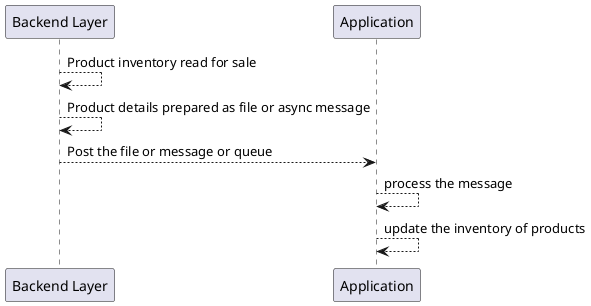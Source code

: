 @startuml

participant "Backend Layer" as backend
participant "Application" as app


backend --> backend: Product inventory read for sale
backend --> backend: Product details prepared as file or async message
backend --> app: Post the file or message or queue
app --> app: process the message
app --> app: update the inventory of products

@enduml